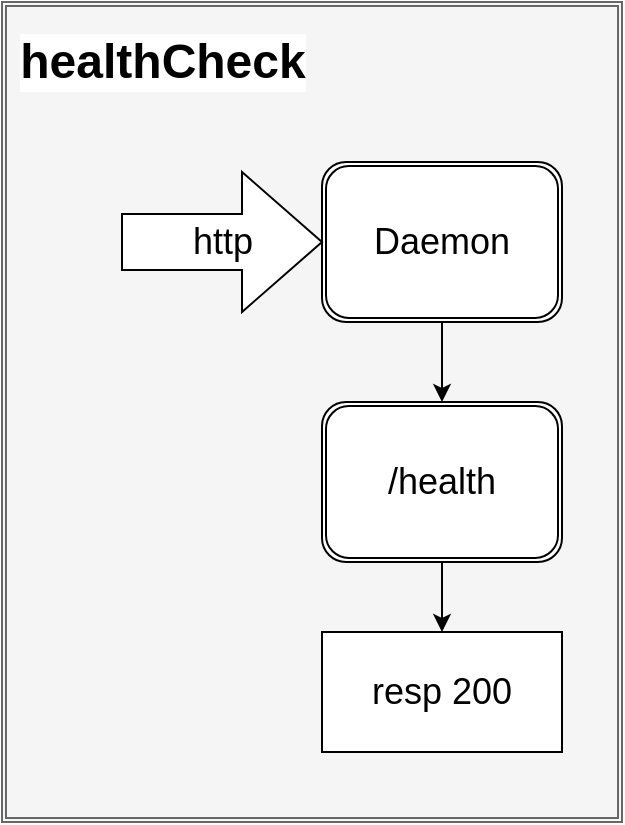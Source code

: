 <mxfile version="20.1.3" type="github">
  <diagram id="uyV5Cka4zwXeZIomCrq1" name="第 1 页">
    <mxGraphModel dx="1426" dy="825" grid="1" gridSize="10" guides="1" tooltips="1" connect="1" arrows="1" fold="1" page="1" pageScale="1" pageWidth="827" pageHeight="1169" math="0" shadow="0">
      <root>
        <mxCell id="0" />
        <mxCell id="1" parent="0" />
        <mxCell id="JsRw5nGYb84_IBUP-id6-2" value="" style="shape=ext;double=1;rounded=0;whiteSpace=wrap;html=1;labelBackgroundColor=#FFFFFF;fontSize=18;fontColor=#333333;fillColor=#f5f5f5;strokeColor=#666666;" vertex="1" parent="1">
          <mxGeometry x="50" y="50" width="310" height="410" as="geometry" />
        </mxCell>
        <mxCell id="JsRw5nGYb84_IBUP-id6-3" value="healthCheck" style="text;strokeColor=none;fillColor=none;html=1;fontSize=24;fontStyle=1;verticalAlign=middle;align=center;labelBackgroundColor=#FFFFFF;fontColor=#000000;" vertex="1" parent="1">
          <mxGeometry x="80" y="60" width="100" height="40" as="geometry" />
        </mxCell>
        <mxCell id="JsRw5nGYb84_IBUP-id6-4" value="/health" style="shape=ext;double=1;rounded=1;whiteSpace=wrap;html=1;labelBackgroundColor=#FFFFFF;fontSize=18;fontColor=#000000;" vertex="1" parent="1">
          <mxGeometry x="210" y="250" width="120" height="80" as="geometry" />
        </mxCell>
        <mxCell id="JsRw5nGYb84_IBUP-id6-6" value="Daemon" style="shape=ext;double=1;rounded=1;whiteSpace=wrap;html=1;labelBackgroundColor=#FFFFFF;fontSize=18;fontColor=#000000;" vertex="1" parent="1">
          <mxGeometry x="210" y="130" width="120" height="80" as="geometry" />
        </mxCell>
        <mxCell id="JsRw5nGYb84_IBUP-id6-7" value="" style="endArrow=classic;html=1;rounded=0;fontSize=18;fontColor=#000000;exitX=0.5;exitY=1;exitDx=0;exitDy=0;" edge="1" parent="1" source="JsRw5nGYb84_IBUP-id6-6" target="JsRw5nGYb84_IBUP-id6-4">
          <mxGeometry width="50" height="50" relative="1" as="geometry">
            <mxPoint x="390" y="450" as="sourcePoint" />
            <mxPoint x="440" y="400" as="targetPoint" />
          </mxGeometry>
        </mxCell>
        <mxCell id="JsRw5nGYb84_IBUP-id6-8" value="http" style="html=1;shadow=0;dashed=0;align=center;verticalAlign=middle;shape=mxgraph.arrows2.arrow;dy=0.6;dx=40;notch=0;labelBackgroundColor=#FFFFFF;fontSize=18;fontColor=#000000;" vertex="1" parent="1">
          <mxGeometry x="110" y="135" width="100" height="70" as="geometry" />
        </mxCell>
        <mxCell id="JsRw5nGYb84_IBUP-id6-9" value="" style="verticalLabelPosition=bottom;verticalAlign=top;html=1;shape=mxgraph.basic.rect;fillColor2=none;strokeWidth=1;size=20;indent=5;labelBackgroundColor=#FFFFFF;fontSize=18;fontColor=#000000;" vertex="1" parent="1">
          <mxGeometry x="210" y="365" width="120" height="60" as="geometry" />
        </mxCell>
        <mxCell id="JsRw5nGYb84_IBUP-id6-10" value="" style="edgeStyle=segmentEdgeStyle;endArrow=classic;html=1;rounded=0;fontSize=18;fontColor=#000000;exitX=0.5;exitY=1;exitDx=0;exitDy=0;" edge="1" parent="1" source="JsRw5nGYb84_IBUP-id6-4" target="JsRw5nGYb84_IBUP-id6-9">
          <mxGeometry width="50" height="50" relative="1" as="geometry">
            <mxPoint x="390" y="450" as="sourcePoint" />
            <mxPoint x="440" y="400" as="targetPoint" />
          </mxGeometry>
        </mxCell>
        <mxCell id="JsRw5nGYb84_IBUP-id6-11" value="resp 200" style="text;html=1;strokeColor=none;fillColor=none;align=center;verticalAlign=middle;whiteSpace=wrap;rounded=0;labelBackgroundColor=#FFFFFF;fontSize=18;fontColor=#000000;" vertex="1" parent="1">
          <mxGeometry x="225" y="380" width="90" height="30" as="geometry" />
        </mxCell>
      </root>
    </mxGraphModel>
  </diagram>
</mxfile>
